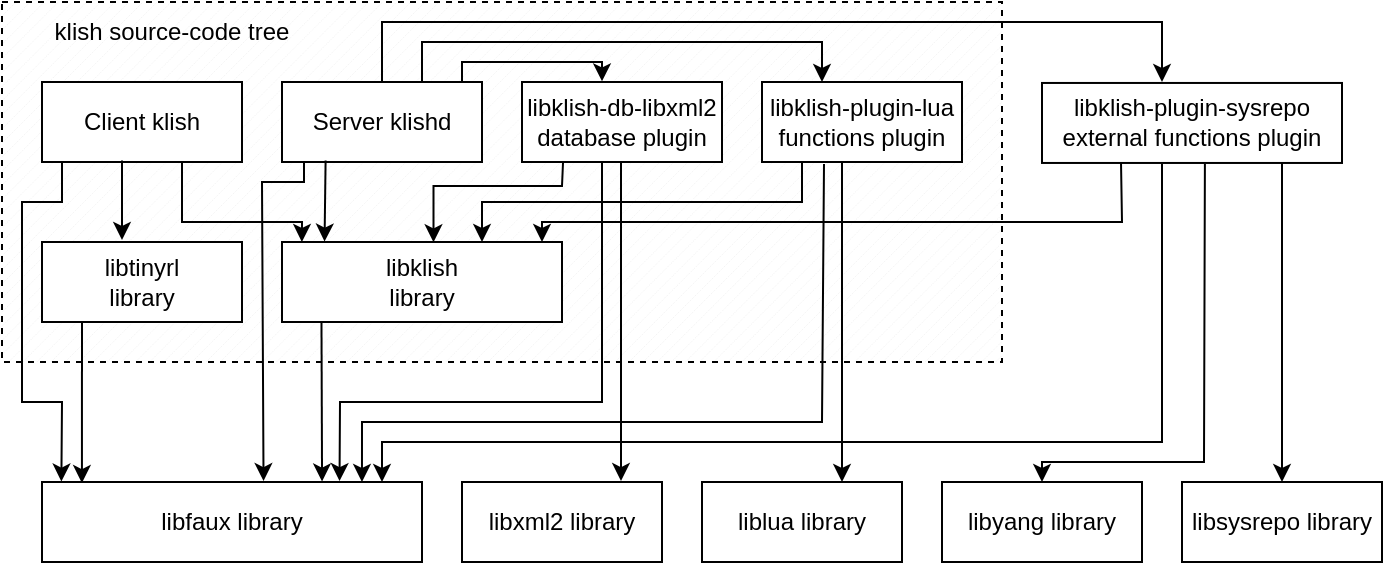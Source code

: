 <mxfile version="23.1.5" type="device">
  <diagram name="Страница — 1" id="ofldxw9UevGxW0dXk6p2">
    <mxGraphModel dx="817" dy="1061" grid="1" gridSize="10" guides="1" tooltips="1" connect="1" arrows="1" fold="1" page="1" pageScale="1" pageWidth="827" pageHeight="1169" math="0" shadow="0">
      <root>
        <mxCell id="0" />
        <mxCell id="1" parent="0" />
        <mxCell id="FAqAWKsCC-taZUfcjODj-18" value="" style="verticalLabelPosition=bottom;verticalAlign=top;html=1;shape=mxgraph.basic.patternFillRect;fillStyle=diag;step=5;fillStrokeWidth=0.2;fillStrokeColor=#dddddd;dashed=1;" parent="1" vertex="1">
          <mxGeometry x="20" y="40" width="500" height="180" as="geometry" />
        </mxCell>
        <mxCell id="FAqAWKsCC-taZUfcjODj-1" value="Server klishd" style="whiteSpace=wrap;html=1;align=center;" parent="1" vertex="1">
          <mxGeometry x="160" y="80" width="100" height="40" as="geometry" />
        </mxCell>
        <mxCell id="FAqAWKsCC-taZUfcjODj-2" value="Client klish" style="whiteSpace=wrap;html=1;align=center;" parent="1" vertex="1">
          <mxGeometry x="40" y="80" width="100" height="40" as="geometry" />
        </mxCell>
        <mxCell id="FAqAWKsCC-taZUfcjODj-3" value="libtinyrl&lt;br&gt;library" style="whiteSpace=wrap;html=1;align=center;" parent="1" vertex="1">
          <mxGeometry x="40" y="160" width="100" height="40" as="geometry" />
        </mxCell>
        <mxCell id="FAqAWKsCC-taZUfcjODj-4" value="libklish&lt;br&gt;library" style="whiteSpace=wrap;html=1;align=center;" parent="1" vertex="1">
          <mxGeometry x="160" y="160" width="140" height="40" as="geometry" />
        </mxCell>
        <mxCell id="FAqAWKsCC-taZUfcjODj-7" value="libfaux library" style="whiteSpace=wrap;html=1;align=center;" parent="1" vertex="1">
          <mxGeometry x="40" y="280" width="190" height="40" as="geometry" />
        </mxCell>
        <mxCell id="FAqAWKsCC-taZUfcjODj-9" value="libklish-plugin-lua&lt;br&gt;functions plugin" style="whiteSpace=wrap;html=1;align=center;" parent="1" vertex="1">
          <mxGeometry x="400" y="80" width="100" height="40" as="geometry" />
        </mxCell>
        <mxCell id="FAqAWKsCC-taZUfcjODj-11" value="libklish-db-libxml2 database plugin" style="whiteSpace=wrap;html=1;align=center;" parent="1" vertex="1">
          <mxGeometry x="280" y="80" width="100" height="40" as="geometry" />
        </mxCell>
        <mxCell id="FAqAWKsCC-taZUfcjODj-13" value="libklish-plugin-sysrepo&lt;br&gt;external functions plugin" style="whiteSpace=wrap;html=1;align=center;" parent="1" vertex="1">
          <mxGeometry x="540" y="80.48" width="150" height="40" as="geometry" />
        </mxCell>
        <mxCell id="FAqAWKsCC-taZUfcjODj-19" value="klish source-code tree" style="text;html=1;align=center;verticalAlign=middle;whiteSpace=wrap;rounded=0;" parent="1" vertex="1">
          <mxGeometry x="20" y="40" width="170" height="30" as="geometry" />
        </mxCell>
        <mxCell id="FAqAWKsCC-taZUfcjODj-20" value="libyang library" style="whiteSpace=wrap;html=1;align=center;" parent="1" vertex="1">
          <mxGeometry x="490" y="280" width="100" height="40" as="geometry" />
        </mxCell>
        <mxCell id="FAqAWKsCC-taZUfcjODj-21" value="libsysrepo library" style="whiteSpace=wrap;html=1;align=center;" parent="1" vertex="1">
          <mxGeometry x="610" y="280" width="100" height="40" as="geometry" />
        </mxCell>
        <mxCell id="FAqAWKsCC-taZUfcjODj-22" value="liblua library" style="whiteSpace=wrap;html=1;align=center;" parent="1" vertex="1">
          <mxGeometry x="370" y="280" width="100" height="40" as="geometry" />
        </mxCell>
        <mxCell id="FAqAWKsCC-taZUfcjODj-23" value="libxml2 library" style="whiteSpace=wrap;html=1;align=center;" parent="1" vertex="1">
          <mxGeometry x="250" y="280" width="100" height="40" as="geometry" />
        </mxCell>
        <mxCell id="FAqAWKsCC-taZUfcjODj-25" value="" style="endArrow=classic;html=1;rounded=0;exitX=0.4;exitY=0.981;exitDx=0;exitDy=0;exitPerimeter=0;entryX=0.12;entryY=0.661;entryDx=0;entryDy=0;entryPerimeter=0;" parent="1" source="FAqAWKsCC-taZUfcjODj-2" target="FAqAWKsCC-taZUfcjODj-18" edge="1">
          <mxGeometry width="50" height="50" relative="1" as="geometry">
            <mxPoint x="430" y="250" as="sourcePoint" />
            <mxPoint x="480" y="200" as="targetPoint" />
          </mxGeometry>
        </mxCell>
        <mxCell id="FAqAWKsCC-taZUfcjODj-26" value="" style="endArrow=classic;html=1;rounded=0;entryX=0.071;entryY=0;entryDx=0;entryDy=0;entryPerimeter=0;" parent="1" target="FAqAWKsCC-taZUfcjODj-4" edge="1">
          <mxGeometry width="50" height="50" relative="1" as="geometry">
            <mxPoint x="110" y="120" as="sourcePoint" />
            <mxPoint x="175.5" y="157.98" as="targetPoint" />
            <Array as="points">
              <mxPoint x="110" y="150" />
              <mxPoint x="170" y="150" />
            </Array>
          </mxGeometry>
        </mxCell>
        <mxCell id="FAqAWKsCC-taZUfcjODj-29" value="" style="endArrow=classic;html=1;rounded=0;exitX=0.218;exitY=0.981;exitDx=0;exitDy=0;exitPerimeter=0;entryX=0.152;entryY=-0.006;entryDx=0;entryDy=0;entryPerimeter=0;" parent="1" source="FAqAWKsCC-taZUfcjODj-1" target="FAqAWKsCC-taZUfcjODj-4" edge="1">
          <mxGeometry width="50" height="50" relative="1" as="geometry">
            <mxPoint x="410" y="250" as="sourcePoint" />
            <mxPoint x="460" y="200" as="targetPoint" />
          </mxGeometry>
        </mxCell>
        <mxCell id="FAqAWKsCC-taZUfcjODj-30" value="" style="endArrow=classic;html=1;rounded=0;exitX=0.13;exitY=0.963;exitDx=0;exitDy=0;exitPerimeter=0;" parent="1" edge="1">
          <mxGeometry width="50" height="50" relative="1" as="geometry">
            <mxPoint x="579.5" y="120.0" as="sourcePoint" />
            <mxPoint x="290" y="160" as="targetPoint" />
            <Array as="points">
              <mxPoint x="580" y="150" />
              <mxPoint x="290" y="150" />
            </Array>
          </mxGeometry>
        </mxCell>
        <mxCell id="FAqAWKsCC-taZUfcjODj-31" value="" style="endArrow=classic;html=1;rounded=0;entryX=0.5;entryY=0;entryDx=0;entryDy=0;" parent="1" target="FAqAWKsCC-taZUfcjODj-21" edge="1">
          <mxGeometry width="50" height="50" relative="1" as="geometry">
            <mxPoint x="660" y="120.48" as="sourcePoint" />
            <mxPoint x="660" y="278.48" as="targetPoint" />
          </mxGeometry>
        </mxCell>
        <mxCell id="FAqAWKsCC-taZUfcjODj-32" value="" style="endArrow=classic;html=1;rounded=0;exitX=0.543;exitY=1.013;exitDx=0;exitDy=0;exitPerimeter=0;entryX=0.5;entryY=0;entryDx=0;entryDy=0;" parent="1" source="FAqAWKsCC-taZUfcjODj-13" target="FAqAWKsCC-taZUfcjODj-20" edge="1">
          <mxGeometry width="50" height="50" relative="1" as="geometry">
            <mxPoint x="380" y="250.48" as="sourcePoint" />
            <mxPoint x="541.5" y="280" as="targetPoint" />
            <Array as="points">
              <mxPoint x="621" y="270" />
              <mxPoint x="540" y="270" />
            </Array>
          </mxGeometry>
        </mxCell>
        <mxCell id="FAqAWKsCC-taZUfcjODj-33" value="" style="endArrow=classic;html=1;rounded=0;entryX=0.7;entryY=0;entryDx=0;entryDy=0;entryPerimeter=0;exitX=0.4;exitY=1;exitDx=0;exitDy=0;exitPerimeter=0;" parent="1" source="FAqAWKsCC-taZUfcjODj-9" target="FAqAWKsCC-taZUfcjODj-22" edge="1">
          <mxGeometry width="50" height="50" relative="1" as="geometry">
            <mxPoint x="340" y="250" as="sourcePoint" />
            <mxPoint x="390" y="200" as="targetPoint" />
          </mxGeometry>
        </mxCell>
        <mxCell id="FAqAWKsCC-taZUfcjODj-34" value="" style="endArrow=classic;html=1;rounded=0;exitX=0.619;exitY=0.442;exitDx=0;exitDy=0;exitPerimeter=0;entryX=0.795;entryY=-0.012;entryDx=0;entryDy=0;entryPerimeter=0;" parent="1" source="FAqAWKsCC-taZUfcjODj-18" target="FAqAWKsCC-taZUfcjODj-23" edge="1">
          <mxGeometry width="50" height="50" relative="1" as="geometry">
            <mxPoint x="340" y="250" as="sourcePoint" />
            <mxPoint x="390" y="200" as="targetPoint" />
          </mxGeometry>
        </mxCell>
        <mxCell id="FAqAWKsCC-taZUfcjODj-36" value="" style="endArrow=classic;html=1;rounded=0;" parent="1" edge="1">
          <mxGeometry width="50" height="50" relative="1" as="geometry">
            <mxPoint x="420" y="120" as="sourcePoint" />
            <mxPoint x="260" y="160" as="targetPoint" />
            <Array as="points">
              <mxPoint x="420" y="140" />
              <mxPoint x="260" y="140" />
            </Array>
          </mxGeometry>
        </mxCell>
        <mxCell id="FAqAWKsCC-taZUfcjODj-38" value="" style="endArrow=classic;html=1;rounded=0;entryX=0.424;entryY=0.656;entryDx=0;entryDy=0;entryPerimeter=0;exitX=0.205;exitY=1.013;exitDx=0;exitDy=0;exitPerimeter=0;" parent="1" source="FAqAWKsCC-taZUfcjODj-11" edge="1">
          <mxGeometry width="50" height="50" relative="1" as="geometry">
            <mxPoint x="300" y="130" as="sourcePoint" />
            <mxPoint x="235.75" y="160.14" as="targetPoint" />
            <Array as="points">
              <mxPoint x="300" y="132" />
              <mxPoint x="235.75" y="132.06" />
            </Array>
          </mxGeometry>
        </mxCell>
        <mxCell id="FAqAWKsCC-taZUfcjODj-40" value="" style="endArrow=classic;html=1;rounded=0;exitX=0.4;exitY=1.013;exitDx=0;exitDy=0;exitPerimeter=0;" parent="1" source="FAqAWKsCC-taZUfcjODj-13" edge="1">
          <mxGeometry width="50" height="50" relative="1" as="geometry">
            <mxPoint x="340" y="250" as="sourcePoint" />
            <mxPoint x="210" y="280" as="targetPoint" />
            <Array as="points">
              <mxPoint x="600" y="260" />
              <mxPoint x="210" y="260" />
            </Array>
          </mxGeometry>
        </mxCell>
        <mxCell id="FAqAWKsCC-taZUfcjODj-42" value="" style="endArrow=classic;html=1;rounded=0;exitX=0.822;exitY=0.45;exitDx=0;exitDy=0;exitPerimeter=0;entryX=0.842;entryY=0;entryDx=0;entryDy=0;entryPerimeter=0;" parent="1" source="FAqAWKsCC-taZUfcjODj-18" target="FAqAWKsCC-taZUfcjODj-7" edge="1">
          <mxGeometry width="50" height="50" relative="1" as="geometry">
            <mxPoint x="320" y="250" as="sourcePoint" />
            <mxPoint x="370" y="200" as="targetPoint" />
            <Array as="points">
              <mxPoint x="430" y="250" />
              <mxPoint x="200" y="250" />
            </Array>
          </mxGeometry>
        </mxCell>
        <mxCell id="FAqAWKsCC-taZUfcjODj-43" value="" style="endArrow=classic;html=1;rounded=0;entryX=0.783;entryY=-0.012;entryDx=0;entryDy=0;entryPerimeter=0;" parent="1" target="FAqAWKsCC-taZUfcjODj-7" edge="1">
          <mxGeometry width="50" height="50" relative="1" as="geometry">
            <mxPoint x="320" y="120" as="sourcePoint" />
            <mxPoint x="370" y="200" as="targetPoint" />
            <Array as="points">
              <mxPoint x="320" y="240" />
              <mxPoint x="189" y="240" />
            </Array>
          </mxGeometry>
        </mxCell>
        <mxCell id="FAqAWKsCC-taZUfcjODj-44" value="" style="endArrow=classic;html=1;rounded=0;entryX=0.583;entryY=-0.012;entryDx=0;entryDy=0;entryPerimeter=0;" parent="1" target="FAqAWKsCC-taZUfcjODj-7" edge="1">
          <mxGeometry width="50" height="50" relative="1" as="geometry">
            <mxPoint x="171" y="120" as="sourcePoint" />
            <mxPoint x="180" y="200" as="targetPoint" />
            <Array as="points">
              <mxPoint x="171" y="130" />
              <mxPoint x="150" y="130" />
            </Array>
          </mxGeometry>
        </mxCell>
        <mxCell id="FAqAWKsCC-taZUfcjODj-45" value="" style="endArrow=classic;html=1;rounded=0;entryX=0.051;entryY=-0.006;entryDx=0;entryDy=0;entryPerimeter=0;" parent="1" target="FAqAWKsCC-taZUfcjODj-7" edge="1">
          <mxGeometry width="50" height="50" relative="1" as="geometry">
            <mxPoint x="50" y="120" as="sourcePoint" />
            <mxPoint x="180" y="200" as="targetPoint" />
            <Array as="points">
              <mxPoint x="50" y="140" />
              <mxPoint x="30" y="140" />
              <mxPoint x="30" y="240" />
              <mxPoint x="50" y="240" />
            </Array>
          </mxGeometry>
        </mxCell>
        <mxCell id="FAqAWKsCC-taZUfcjODj-46" value="" style="endArrow=classic;html=1;rounded=0;exitX=0.08;exitY=0.889;exitDx=0;exitDy=0;exitPerimeter=0;entryX=0.105;entryY=0.013;entryDx=0;entryDy=0;entryPerimeter=0;" parent="1" source="FAqAWKsCC-taZUfcjODj-18" target="FAqAWKsCC-taZUfcjODj-7" edge="1">
          <mxGeometry width="50" height="50" relative="1" as="geometry">
            <mxPoint x="130" y="190" as="sourcePoint" />
            <mxPoint x="180" y="140" as="targetPoint" />
          </mxGeometry>
        </mxCell>
        <mxCell id="FAqAWKsCC-taZUfcjODj-47" value="" style="endArrow=classic;html=1;rounded=0;exitX=0.141;exitY=1.006;exitDx=0;exitDy=0;exitPerimeter=0;entryX=0.737;entryY=-0.006;entryDx=0;entryDy=0;entryPerimeter=0;" parent="1" source="FAqAWKsCC-taZUfcjODj-4" target="FAqAWKsCC-taZUfcjODj-7" edge="1">
          <mxGeometry width="50" height="50" relative="1" as="geometry">
            <mxPoint x="130" y="200" as="sourcePoint" />
            <mxPoint x="180" y="150" as="targetPoint" />
          </mxGeometry>
        </mxCell>
        <mxCell id="FAqAWKsCC-taZUfcjODj-48" value="" style="endArrow=classic;html=1;rounded=0;exitX=0.46;exitY=0.224;exitDx=0;exitDy=0;exitPerimeter=0;entryX=0.4;entryY=0;entryDx=0;entryDy=0;entryPerimeter=0;" parent="1" edge="1">
          <mxGeometry width="50" height="50" relative="1" as="geometry">
            <mxPoint x="250" y="80" as="sourcePoint" />
            <mxPoint x="320" y="79.68" as="targetPoint" />
            <Array as="points">
              <mxPoint x="250" y="70" />
              <mxPoint x="320" y="70" />
            </Array>
          </mxGeometry>
        </mxCell>
        <mxCell id="FAqAWKsCC-taZUfcjODj-49" value="" style="endArrow=classic;html=1;rounded=0;exitX=0.427;exitY=0.221;exitDx=0;exitDy=0;exitPerimeter=0;" parent="1" edge="1">
          <mxGeometry width="50" height="50" relative="1" as="geometry">
            <mxPoint x="230" y="79.82" as="sourcePoint" />
            <mxPoint x="430" y="80" as="targetPoint" />
            <Array as="points">
              <mxPoint x="230" y="60" />
              <mxPoint x="430" y="60" />
            </Array>
          </mxGeometry>
        </mxCell>
        <mxCell id="FAqAWKsCC-taZUfcjODj-50" value="" style="endArrow=classic;html=1;rounded=0;exitX=0.427;exitY=0.221;exitDx=0;exitDy=0;exitPerimeter=0;" parent="1" edge="1">
          <mxGeometry width="50" height="50" relative="1" as="geometry">
            <mxPoint x="210" y="80.3" as="sourcePoint" />
            <mxPoint x="600" y="80" as="targetPoint" />
            <Array as="points">
              <mxPoint x="210" y="50" />
              <mxPoint x="600" y="50" />
            </Array>
          </mxGeometry>
        </mxCell>
      </root>
    </mxGraphModel>
  </diagram>
</mxfile>
